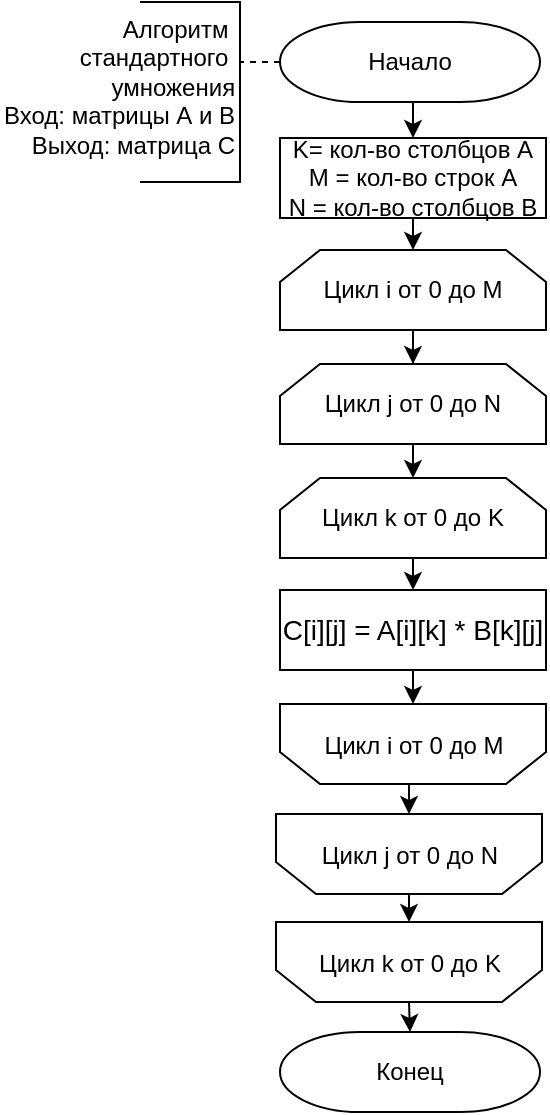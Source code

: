 <mxfile version="20.5.3" type="device" pages="3"><diagram id="bYpTJ6qfh-pFWrIBcXdf" name="std"><mxGraphModel dx="868" dy="425" grid="0" gridSize="10" guides="1" tooltips="1" connect="1" arrows="1" fold="1" page="1" pageScale="1" pageWidth="827" pageHeight="1169" math="0" shadow="0"><root><mxCell id="0"/><mxCell id="1" parent="0"/><mxCell id="U-ZUZ9X_83V6-VSvRY3M-29" style="edgeStyle=orthogonalEdgeStyle;rounded=0;orthogonalLoop=1;jettySize=auto;html=1;exitX=0;exitY=0.5;exitDx=0;exitDy=0;exitPerimeter=0;dashed=1;endArrow=none;endFill=0;" parent="1" source="U-ZUZ9X_83V6-VSvRY3M-1" target="U-ZUZ9X_83V6-VSvRY3M-26" edge="1"><mxGeometry relative="1" as="geometry"/></mxCell><mxCell id="PZJHM0y6wfEUnqez_g_0-23" style="edgeStyle=orthogonalEdgeStyle;rounded=0;orthogonalLoop=1;jettySize=auto;html=1;exitX=0.5;exitY=1;exitDx=0;exitDy=0;exitPerimeter=0;entryX=0.5;entryY=0;entryDx=0;entryDy=0;strokeWidth=1;fontSize=12;" parent="1" source="U-ZUZ9X_83V6-VSvRY3M-1" target="U-ZUZ9X_83V6-VSvRY3M-2" edge="1"><mxGeometry relative="1" as="geometry"/></mxCell><mxCell id="U-ZUZ9X_83V6-VSvRY3M-1" value="Начало" style="strokeWidth=1;html=1;shape=mxgraph.flowchart.terminator;whiteSpace=wrap;" parent="1" vertex="1"><mxGeometry x="150" y="30" width="130" height="40" as="geometry"/></mxCell><mxCell id="PZJHM0y6wfEUnqez_g_0-4" style="edgeStyle=orthogonalEdgeStyle;rounded=0;orthogonalLoop=1;jettySize=auto;html=1;exitX=0.5;exitY=1;exitDx=0;exitDy=0;entryX=0.5;entryY=0;entryDx=0;entryDy=0;fontSize=7;strokeWidth=1;" parent="1" source="U-ZUZ9X_83V6-VSvRY3M-2" target="U-ZUZ9X_83V6-VSvRY3M-3" edge="1"><mxGeometry relative="1" as="geometry"/></mxCell><mxCell id="U-ZUZ9X_83V6-VSvRY3M-2" value="K= кол-во столбцов A&lt;br&gt;M = кол-во строк А&lt;br&gt;N = кол-во столбцов B" style="rounded=0;whiteSpace=wrap;html=1;strokeWidth=1;" parent="1" vertex="1"><mxGeometry x="150" y="88" width="133" height="40" as="geometry"/></mxCell><mxCell id="PZJHM0y6wfEUnqez_g_0-10" style="edgeStyle=orthogonalEdgeStyle;rounded=0;orthogonalLoop=1;jettySize=auto;html=1;exitX=0.5;exitY=1;exitDx=0;exitDy=0;strokeWidth=1;fontSize=7;" parent="1" source="U-ZUZ9X_83V6-VSvRY3M-3" target="U-ZUZ9X_83V6-VSvRY3M-4" edge="1"><mxGeometry relative="1" as="geometry"/></mxCell><mxCell id="U-ZUZ9X_83V6-VSvRY3M-3" value="Цикл i от 0 до M" style="shape=loopLimit;whiteSpace=wrap;html=1;strokeWidth=1;" parent="1" vertex="1"><mxGeometry x="150" y="144" width="133" height="40" as="geometry"/></mxCell><mxCell id="PZJHM0y6wfEUnqez_g_0-9" style="edgeStyle=orthogonalEdgeStyle;rounded=0;orthogonalLoop=1;jettySize=auto;html=1;exitX=0.5;exitY=1;exitDx=0;exitDy=0;entryX=0.5;entryY=0;entryDx=0;entryDy=0;fontSize=7;strokeWidth=1;" parent="1" source="U-ZUZ9X_83V6-VSvRY3M-4" target="U-ZUZ9X_83V6-VSvRY3M-5" edge="1"><mxGeometry relative="1" as="geometry"/></mxCell><mxCell id="U-ZUZ9X_83V6-VSvRY3M-4" value="Цикл j от 0 до N" style="shape=loopLimit;whiteSpace=wrap;html=1;strokeWidth=1;" parent="1" vertex="1"><mxGeometry x="150" y="201" width="133" height="40" as="geometry"/></mxCell><mxCell id="PZJHM0y6wfEUnqez_g_0-11" style="edgeStyle=orthogonalEdgeStyle;rounded=0;orthogonalLoop=1;jettySize=auto;html=1;exitX=0.5;exitY=1;exitDx=0;exitDy=0;entryX=0.5;entryY=0;entryDx=0;entryDy=0;strokeWidth=1;fontSize=7;" parent="1" source="U-ZUZ9X_83V6-VSvRY3M-5" target="U-ZUZ9X_83V6-VSvRY3M-12" edge="1"><mxGeometry relative="1" as="geometry"/></mxCell><mxCell id="U-ZUZ9X_83V6-VSvRY3M-5" value="Цикл k от 0 до K" style="shape=loopLimit;whiteSpace=wrap;html=1;strokeWidth=1;" parent="1" vertex="1"><mxGeometry x="150" y="258" width="133" height="40" as="geometry"/></mxCell><mxCell id="PZJHM0y6wfEUnqez_g_0-13" style="edgeStyle=orthogonalEdgeStyle;rounded=0;orthogonalLoop=1;jettySize=auto;html=1;exitX=0.5;exitY=1;exitDx=0;exitDy=0;entryX=0.5;entryY=1;entryDx=0;entryDy=0;strokeWidth=1;fontSize=7;" parent="1" source="U-ZUZ9X_83V6-VSvRY3M-12" target="PZJHM0y6wfEUnqez_g_0-12" edge="1"><mxGeometry relative="1" as="geometry"/></mxCell><mxCell id="U-ZUZ9X_83V6-VSvRY3M-12" value="&lt;font style=&quot;font-size: 14px&quot;&gt;C[i][j] = A[i][k] * B[k][j]&lt;/font&gt;" style="rounded=0;whiteSpace=wrap;html=1;strokeWidth=1;" parent="1" vertex="1"><mxGeometry x="150" y="314" width="133" height="40" as="geometry"/></mxCell><mxCell id="U-ZUZ9X_83V6-VSvRY3M-25" value="Конец" style="strokeWidth=1;html=1;shape=mxgraph.flowchart.terminator;whiteSpace=wrap;" parent="1" vertex="1"><mxGeometry x="150" y="535" width="130" height="40" as="geometry"/></mxCell><mxCell id="U-ZUZ9X_83V6-VSvRY3M-26" value="&lt;div style=&quot;text-align: right&quot;&gt;&lt;br&gt;&lt;/div&gt;" style="strokeWidth=1;html=1;shape=mxgraph.flowchart.annotation_1;align=left;pointerEvents=1;rotation=-180;" parent="1" vertex="1"><mxGeometry x="80" y="20" width="50" height="90" as="geometry"/></mxCell><mxCell id="U-ZUZ9X_83V6-VSvRY3M-27" value="&lt;div style=&quot;color: rgb(0 , 0 , 0) ; font-family: &amp;#34;helvetica&amp;#34; ; font-size: 12px ; font-style: normal ; font-weight: 400 ; letter-spacing: normal ; text-indent: 0px ; text-transform: none ; word-spacing: 0px ; text-align: right&quot;&gt;Алгоритм&amp;nbsp;&lt;/div&gt;&lt;div style=&quot;color: rgb(0 , 0 , 0) ; font-family: &amp;#34;helvetica&amp;#34; ; font-size: 12px ; font-style: normal ; font-weight: 400 ; letter-spacing: normal ; text-indent: 0px ; text-transform: none ; word-spacing: 0px ; text-align: right&quot;&gt;стандартного&amp;nbsp;&lt;/div&gt;&lt;div style=&quot;color: rgb(0 , 0 , 0) ; font-family: &amp;#34;helvetica&amp;#34; ; font-size: 12px ; font-style: normal ; font-weight: 400 ; letter-spacing: normal ; text-indent: 0px ; text-transform: none ; word-spacing: 0px ; text-align: right&quot;&gt;умножения&lt;/div&gt;&lt;div style=&quot;color: rgb(0 , 0 , 0) ; font-family: &amp;#34;helvetica&amp;#34; ; font-size: 12px ; font-style: normal ; font-weight: 400 ; letter-spacing: normal ; text-indent: 0px ; text-transform: none ; word-spacing: 0px ; text-align: right&quot;&gt;Вход: матрицы А и В&lt;/div&gt;&lt;div style=&quot;color: rgb(0 , 0 , 0) ; font-family: &amp;#34;helvetica&amp;#34; ; font-size: 12px ; font-style: normal ; font-weight: 400 ; letter-spacing: normal ; text-indent: 0px ; text-transform: none ; word-spacing: 0px ; text-align: right&quot;&gt;Выход: матрица С&lt;/div&gt;" style="text;whiteSpace=wrap;html=1;strokeWidth=0;" parent="1" vertex="1"><mxGeometry x="10" y="20" width="120" height="60" as="geometry"/></mxCell><mxCell id="PZJHM0y6wfEUnqez_g_0-19" style="edgeStyle=orthogonalEdgeStyle;rounded=0;orthogonalLoop=1;jettySize=auto;html=1;exitX=0.5;exitY=0;exitDx=0;exitDy=0;entryX=0.5;entryY=1;entryDx=0;entryDy=0;strokeWidth=1;fontSize=12;" parent="1" source="PZJHM0y6wfEUnqez_g_0-12" target="PZJHM0y6wfEUnqez_g_0-17" edge="1"><mxGeometry relative="1" as="geometry"/></mxCell><mxCell id="PZJHM0y6wfEUnqez_g_0-12" value="" style="shape=loopLimit;whiteSpace=wrap;html=1;strokeWidth=1;rotation=180;" parent="1" vertex="1"><mxGeometry x="150" y="371" width="133" height="40" as="geometry"/></mxCell><mxCell id="PZJHM0y6wfEUnqez_g_0-16" value="Цикл i от 0 до M" style="text;html=1;strokeColor=none;fillColor=none;align=center;verticalAlign=middle;whiteSpace=wrap;rounded=0;strokeWidth=2;fontSize=12;" parent="1" vertex="1"><mxGeometry x="150" y="377" width="134" height="30" as="geometry"/></mxCell><mxCell id="PZJHM0y6wfEUnqez_g_0-22" style="edgeStyle=orthogonalEdgeStyle;rounded=0;orthogonalLoop=1;jettySize=auto;html=1;exitX=0.5;exitY=0;exitDx=0;exitDy=0;entryX=0.5;entryY=1;entryDx=0;entryDy=0;strokeWidth=1;fontSize=12;" parent="1" source="PZJHM0y6wfEUnqez_g_0-17" target="PZJHM0y6wfEUnqez_g_0-20" edge="1"><mxGeometry relative="1" as="geometry"/></mxCell><mxCell id="PZJHM0y6wfEUnqez_g_0-17" value="" style="shape=loopLimit;whiteSpace=wrap;html=1;strokeWidth=1;rotation=180;" parent="1" vertex="1"><mxGeometry x="148" y="426" width="133" height="40" as="geometry"/></mxCell><mxCell id="PZJHM0y6wfEUnqez_g_0-18" value="Цикл j от 0 до N" style="text;html=1;strokeColor=none;fillColor=none;align=center;verticalAlign=middle;whiteSpace=wrap;rounded=0;strokeWidth=2;fontSize=12;" parent="1" vertex="1"><mxGeometry x="148" y="432" width="134" height="30" as="geometry"/></mxCell><mxCell id="PZJHM0y6wfEUnqez_g_0-24" style="edgeStyle=orthogonalEdgeStyle;rounded=0;orthogonalLoop=1;jettySize=auto;html=1;exitX=0.5;exitY=0;exitDx=0;exitDy=0;entryX=0.5;entryY=0;entryDx=0;entryDy=0;entryPerimeter=0;strokeWidth=1;fontSize=12;" parent="1" source="PZJHM0y6wfEUnqez_g_0-20" target="U-ZUZ9X_83V6-VSvRY3M-25" edge="1"><mxGeometry relative="1" as="geometry"/></mxCell><mxCell id="PZJHM0y6wfEUnqez_g_0-20" value="" style="shape=loopLimit;whiteSpace=wrap;html=1;strokeWidth=1;rotation=180;" parent="1" vertex="1"><mxGeometry x="148" y="480" width="133" height="40" as="geometry"/></mxCell><mxCell id="PZJHM0y6wfEUnqez_g_0-21" value="Цикл k от 0 до K" style="text;html=1;strokeColor=none;fillColor=none;align=center;verticalAlign=middle;whiteSpace=wrap;rounded=0;strokeWidth=2;fontSize=12;" parent="1" vertex="1"><mxGeometry x="148" y="486" width="134" height="30" as="geometry"/></mxCell></root></mxGraphModel></diagram><diagram id="m2J0F6gVNrPgoO0xjaqQ" name="wino"><mxGraphModel dx="868" dy="425" grid="0" gridSize="10" guides="1" tooltips="1" connect="1" arrows="1" fold="1" page="1" pageScale="1" pageWidth="827" pageHeight="1169" math="0" shadow="0"><root><mxCell id="3Q6sEPr9P0bj2xC8j2HH-0"/><mxCell id="3Q6sEPr9P0bj2xC8j2HH-1" parent="3Q6sEPr9P0bj2xC8j2HH-0"/><mxCell id="ZgjU427uioD2xgDGg2yP-0" style="edgeStyle=orthogonalEdgeStyle;rounded=0;orthogonalLoop=1;jettySize=auto;html=1;exitX=0.5;exitY=1;exitDx=0;exitDy=0;exitPerimeter=0;entryX=0.5;entryY=0;entryDx=0;entryDy=0;" edge="1" parent="3Q6sEPr9P0bj2xC8j2HH-1" source="jzDQUdgFFqPQzXTCmQUS-0" target="zIN2iYkm2CnEy74Q9T-E-3"><mxGeometry relative="1" as="geometry"/></mxCell><mxCell id="jzDQUdgFFqPQzXTCmQUS-0" value="Начало" style="strokeWidth=1;html=1;shape=mxgraph.flowchart.terminator;whiteSpace=wrap;" parent="3Q6sEPr9P0bj2xC8j2HH-1" vertex="1"><mxGeometry x="240" y="30" width="150" height="40" as="geometry"/></mxCell><mxCell id="zIN2iYkm2CnEy74Q9T-E-0" style="edgeStyle=orthogonalEdgeStyle;rounded=0;orthogonalLoop=1;jettySize=auto;html=1;exitX=0;exitY=0.5;exitDx=0;exitDy=0;exitPerimeter=0;dashed=1;endArrow=none;endFill=0;" parent="3Q6sEPr9P0bj2xC8j2HH-1" target="zIN2iYkm2CnEy74Q9T-E-1" edge="1"><mxGeometry relative="1" as="geometry"><mxPoint x="240" y="55" as="sourcePoint"/></mxGeometry></mxCell><mxCell id="zIN2iYkm2CnEy74Q9T-E-1" value="&lt;div style=&quot;text-align: right&quot;&gt;&lt;br&gt;&lt;/div&gt;" style="strokeWidth=1;html=1;shape=mxgraph.flowchart.annotation_1;align=left;pointerEvents=1;rotation=-180;" parent="3Q6sEPr9P0bj2xC8j2HH-1" vertex="1"><mxGeometry x="165" y="10" width="50" height="90" as="geometry"/></mxCell><mxCell id="zIN2iYkm2CnEy74Q9T-E-2" value="&lt;div style=&quot;color: rgb(0 , 0 , 0) ; font-family: &amp;#34;helvetica&amp;#34; ; font-size: 12px ; font-style: normal ; font-weight: 400 ; letter-spacing: normal ; text-indent: 0px ; text-transform: none ; word-spacing: 0px ; text-align: right&quot;&gt;Алгоритм&amp;nbsp;&lt;span&gt;&amp;nbsp;&lt;/span&gt;&lt;/div&gt;&lt;div style=&quot;color: rgb(0 , 0 , 0) ; font-family: &amp;#34;helvetica&amp;#34; ; font-size: 12px ; font-style: normal ; font-weight: 400 ; letter-spacing: normal ; text-indent: 0px ; text-transform: none ; word-spacing: 0px ; text-align: right&quot;&gt;умножения&lt;/div&gt;&lt;div style=&quot;color: rgb(0 , 0 , 0) ; font-family: &amp;#34;helvetica&amp;#34; ; font-size: 12px ; font-style: normal ; font-weight: 400 ; letter-spacing: normal ; text-indent: 0px ; text-transform: none ; word-spacing: 0px ; text-align: right&quot;&gt;по Винограду&lt;/div&gt;&lt;div style=&quot;color: rgb(0 , 0 , 0) ; font-family: &amp;#34;helvetica&amp;#34; ; font-size: 12px ; font-style: normal ; font-weight: 400 ; letter-spacing: normal ; text-indent: 0px ; text-transform: none ; word-spacing: 0px ; text-align: right&quot;&gt;Вход: матрицы А и В&lt;/div&gt;&lt;div style=&quot;color: rgb(0 , 0 , 0) ; font-family: &amp;#34;helvetica&amp;#34; ; font-size: 12px ; font-style: normal ; font-weight: 400 ; letter-spacing: normal ; text-indent: 0px ; text-transform: none ; word-spacing: 0px ; text-align: right&quot;&gt;Выход: матрица С&lt;/div&gt;" style="text;whiteSpace=wrap;html=1;" parent="3Q6sEPr9P0bj2xC8j2HH-1" vertex="1"><mxGeometry x="95" y="10" width="120" height="60" as="geometry"/></mxCell><mxCell id="ZgjU427uioD2xgDGg2yP-1" style="edgeStyle=orthogonalEdgeStyle;rounded=0;orthogonalLoop=1;jettySize=auto;html=1;exitX=0.5;exitY=1;exitDx=0;exitDy=0;entryX=0.5;entryY=0;entryDx=0;entryDy=0;" edge="1" parent="3Q6sEPr9P0bj2xC8j2HH-1" source="zIN2iYkm2CnEy74Q9T-E-3" target="zIN2iYkm2CnEy74Q9T-E-4"><mxGeometry relative="1" as="geometry"/></mxCell><mxCell id="zIN2iYkm2CnEy74Q9T-E-3" value="&lt;span&gt;K = кол-во столбцов A&lt;/span&gt;&lt;br&gt;&lt;span&gt;M = кол-во строк А&lt;/span&gt;&lt;br&gt;&lt;span&gt;N = кол-во столбцов B&lt;/span&gt;" style="rounded=0;whiteSpace=wrap;html=1;strokeWidth=1;" parent="3Q6sEPr9P0bj2xC8j2HH-1" vertex="1"><mxGeometry x="240" y="85" width="150" height="40" as="geometry"/></mxCell><mxCell id="ZgjU427uioD2xgDGg2yP-3" style="edgeStyle=orthogonalEdgeStyle;rounded=0;orthogonalLoop=1;jettySize=auto;html=1;exitX=0.5;exitY=1;exitDx=0;exitDy=0;entryX=0.5;entryY=0;entryDx=0;entryDy=0;" edge="1" parent="3Q6sEPr9P0bj2xC8j2HH-1" source="zIN2iYkm2CnEy74Q9T-E-4" target="PheqgZE7O7j1xCy4pjIh-0"><mxGeometry relative="1" as="geometry"/></mxCell><mxCell id="zIN2iYkm2CnEy74Q9T-E-4" value="Создание массивов factorA длиной M и factorB длиной N" style="rounded=0;whiteSpace=wrap;html=1;strokeWidth=1;" parent="3Q6sEPr9P0bj2xC8j2HH-1" vertex="1"><mxGeometry x="240" y="142" width="150" height="40" as="geometry"/></mxCell><mxCell id="ZgjU427uioD2xgDGg2yP-4" style="edgeStyle=orthogonalEdgeStyle;rounded=0;orthogonalLoop=1;jettySize=auto;html=1;exitX=0.5;exitY=1;exitDx=0;exitDy=0;entryX=0.5;entryY=0;entryDx=0;entryDy=0;" edge="1" parent="3Q6sEPr9P0bj2xC8j2HH-1" source="PheqgZE7O7j1xCy4pjIh-0" target="PheqgZE7O7j1xCy4pjIh-1"><mxGeometry relative="1" as="geometry"/></mxCell><mxCell id="PheqgZE7O7j1xCy4pjIh-0" value="Цикл i от 0 до M" style="shape=loopLimit;whiteSpace=wrap;html=1;strokeWidth=1;" parent="3Q6sEPr9P0bj2xC8j2HH-1" vertex="1"><mxGeometry x="240" y="199" width="150" height="40" as="geometry"/></mxCell><mxCell id="ZgjU427uioD2xgDGg2yP-5" style="edgeStyle=orthogonalEdgeStyle;rounded=0;orthogonalLoop=1;jettySize=auto;html=1;exitX=0.5;exitY=1;exitDx=0;exitDy=0;entryX=0.5;entryY=0;entryDx=0;entryDy=0;" edge="1" parent="3Q6sEPr9P0bj2xC8j2HH-1" source="PheqgZE7O7j1xCy4pjIh-1" target="PheqgZE7O7j1xCy4pjIh-2"><mxGeometry relative="1" as="geometry"/></mxCell><mxCell id="PheqgZE7O7j1xCy4pjIh-1" value="Цикл j от 0 до K / 2&amp;nbsp;" style="shape=loopLimit;whiteSpace=wrap;html=1;strokeWidth=1;" parent="3Q6sEPr9P0bj2xC8j2HH-1" vertex="1"><mxGeometry x="240" y="255" width="150" height="40" as="geometry"/></mxCell><mxCell id="ZgjU427uioD2xgDGg2yP-7" style="edgeStyle=orthogonalEdgeStyle;rounded=0;orthogonalLoop=1;jettySize=auto;html=1;exitX=0.5;exitY=1;exitDx=0;exitDy=0;entryX=0.5;entryY=1;entryDx=0;entryDy=0;strokeWidth=1;" edge="1" parent="3Q6sEPr9P0bj2xC8j2HH-1" source="PheqgZE7O7j1xCy4pjIh-2" target="ZgjU427uioD2xgDGg2yP-6"><mxGeometry relative="1" as="geometry"/></mxCell><mxCell id="PheqgZE7O7j1xCy4pjIh-2" value="&lt;font style=&quot;font-size: 14px&quot;&gt;factor&lt;/font&gt;&lt;font style=&quot;font-size: 14px&quot;&gt;A[i] = factorA[i] + &lt;br&gt;A[i][2 * j] + A[i][2 * j + 1]&lt;/font&gt;" style="rounded=0;whiteSpace=wrap;html=1;strokeWidth=1;" parent="3Q6sEPr9P0bj2xC8j2HH-1" vertex="1"><mxGeometry x="240" y="311" width="150" height="40" as="geometry"/></mxCell><mxCell id="zbpkN6NbwXP9euEAummU-13" style="edgeStyle=orthogonalEdgeStyle;rounded=0;orthogonalLoop=1;jettySize=auto;html=1;exitX=0.5;exitY=1;exitDx=0;exitDy=0;entryX=0.5;entryY=0;entryDx=0;entryDy=0;endArrow=classic;endFill=1;" parent="3Q6sEPr9P0bj2xC8j2HH-1" source="z0LOa2UjDoidk-_q1wDk-7" target="z0LOa2UjDoidk-_q1wDk-8" edge="1"><mxGeometry relative="1" as="geometry"/></mxCell><mxCell id="z0LOa2UjDoidk-_q1wDk-7" value="Цикл i от 0 до N" style="shape=loopLimit;whiteSpace=wrap;html=1;strokeWidth=1;" parent="3Q6sEPr9P0bj2xC8j2HH-1" vertex="1"><mxGeometry x="240" y="479" width="150" height="40" as="geometry"/></mxCell><mxCell id="zbpkN6NbwXP9euEAummU-14" style="edgeStyle=orthogonalEdgeStyle;rounded=0;orthogonalLoop=1;jettySize=auto;html=1;exitX=0.5;exitY=1;exitDx=0;exitDy=0;entryX=0.5;entryY=0;entryDx=0;entryDy=0;endArrow=classic;endFill=1;" parent="3Q6sEPr9P0bj2xC8j2HH-1" source="z0LOa2UjDoidk-_q1wDk-8" target="z0LOa2UjDoidk-_q1wDk-9" edge="1"><mxGeometry relative="1" as="geometry"/></mxCell><mxCell id="z0LOa2UjDoidk-_q1wDk-8" value="Цикл j от 1 до K / 2&amp;nbsp;" style="shape=loopLimit;whiteSpace=wrap;html=1;strokeWidth=1;" parent="3Q6sEPr9P0bj2xC8j2HH-1" vertex="1"><mxGeometry x="240" y="536" width="150" height="40" as="geometry"/></mxCell><mxCell id="z0LOa2UjDoidk-_q1wDk-9" value="&lt;font style=&quot;font-size: 14px&quot;&gt;factorB]i] = factorB[i] +&amp;nbsp;&lt;br&gt;B[i][2 * j] + B[i][2 * j + 1]&lt;/font&gt;" style="rounded=0;whiteSpace=wrap;html=1;strokeWidth=1;" parent="3Q6sEPr9P0bj2xC8j2HH-1" vertex="1"><mxGeometry x="242" y="594" width="150" height="40" as="geometry"/></mxCell><mxCell id="ZgjU427uioD2xgDGg2yP-12" style="edgeStyle=orthogonalEdgeStyle;rounded=0;orthogonalLoop=1;jettySize=auto;html=1;exitX=0.5;exitY=0;exitDx=0;exitDy=0;entryX=0.5;entryY=1;entryDx=0;entryDy=0;strokeWidth=1;" edge="1" parent="3Q6sEPr9P0bj2xC8j2HH-1" source="ZgjU427uioD2xgDGg2yP-6" target="ZgjU427uioD2xgDGg2yP-9"><mxGeometry relative="1" as="geometry"/></mxCell><mxCell id="ZgjU427uioD2xgDGg2yP-6" value="" style="shape=loopLimit;whiteSpace=wrap;html=1;strokeWidth=1;rotation=180;" vertex="1" parent="3Q6sEPr9P0bj2xC8j2HH-1"><mxGeometry x="240" y="367" width="150" height="40" as="geometry"/></mxCell><mxCell id="ZgjU427uioD2xgDGg2yP-8" value="Цикл j от 0 до K / 2&amp;nbsp;" style="text;html=1;strokeColor=none;fillColor=none;align=center;verticalAlign=middle;whiteSpace=wrap;rounded=0;strokeWidth=1;" vertex="1" parent="3Q6sEPr9P0bj2xC8j2HH-1"><mxGeometry x="240" y="372" width="149" height="30" as="geometry"/></mxCell><mxCell id="TiWmW-54I3o3DGew79YU-1" style="edgeStyle=orthogonalEdgeStyle;rounded=0;orthogonalLoop=1;jettySize=auto;html=1;exitX=0.5;exitY=0;exitDx=0;exitDy=0;entryX=0.5;entryY=0;entryDx=0;entryDy=0;" edge="1" parent="3Q6sEPr9P0bj2xC8j2HH-1" source="ZgjU427uioD2xgDGg2yP-9" target="z0LOa2UjDoidk-_q1wDk-7"><mxGeometry relative="1" as="geometry"/></mxCell><mxCell id="ZgjU427uioD2xgDGg2yP-9" value="" style="shape=loopLimit;whiteSpace=wrap;html=1;strokeWidth=1;rotation=180;" vertex="1" parent="3Q6sEPr9P0bj2xC8j2HH-1"><mxGeometry x="240" y="422" width="150" height="40" as="geometry"/></mxCell><mxCell id="ZgjU427uioD2xgDGg2yP-10" value="Цикл i от 0 до M" style="text;html=1;strokeColor=none;fillColor=none;align=center;verticalAlign=middle;whiteSpace=wrap;rounded=0;strokeWidth=1;" vertex="1" parent="3Q6sEPr9P0bj2xC8j2HH-1"><mxGeometry x="240" y="427" width="149" height="30" as="geometry"/></mxCell><mxCell id="XKHKahyEOHQELFeJoLOi-1" style="edgeStyle=orthogonalEdgeStyle;rounded=0;orthogonalLoop=1;jettySize=auto;html=1;exitX=0.5;exitY=1;exitDx=0;exitDy=0;entryX=0.5;entryY=0;entryDx=0;entryDy=0;strokeWidth=1;" edge="1" parent="3Q6sEPr9P0bj2xC8j2HH-1" source="EB7Aw7CowGPgTKq_TU63-0" target="EB7Aw7CowGPgTKq_TU63-1"><mxGeometry relative="1" as="geometry"/></mxCell><mxCell id="EB7Aw7CowGPgTKq_TU63-0" value="Цикл i от 0 до M" style="shape=loopLimit;whiteSpace=wrap;html=1;strokeWidth=1;" vertex="1" parent="3Q6sEPr9P0bj2xC8j2HH-1"><mxGeometry x="450.09" y="142" width="150" height="40" as="geometry"/></mxCell><mxCell id="7B_tzqPyqdynemYFE9m--0" style="edgeStyle=orthogonalEdgeStyle;rounded=0;orthogonalLoop=1;jettySize=auto;html=1;exitX=0.5;exitY=1;exitDx=0;exitDy=0;entryX=0.5;entryY=0;entryDx=0;entryDy=0;strokeWidth=1;" edge="1" parent="3Q6sEPr9P0bj2xC8j2HH-1" source="EB7Aw7CowGPgTKq_TU63-1" target="EB7Aw7CowGPgTKq_TU63-2"><mxGeometry relative="1" as="geometry"/></mxCell><mxCell id="EB7Aw7CowGPgTKq_TU63-1" value="Цикл j от 0 до N" style="shape=loopLimit;whiteSpace=wrap;html=1;strokeWidth=1;" vertex="1" parent="3Q6sEPr9P0bj2xC8j2HH-1"><mxGeometry x="450.09" y="199" width="150" height="40" as="geometry"/></mxCell><mxCell id="7B_tzqPyqdynemYFE9m--2" style="edgeStyle=orthogonalEdgeStyle;rounded=0;orthogonalLoop=1;jettySize=auto;html=1;exitX=0.5;exitY=1;exitDx=0;exitDy=0;entryX=0.5;entryY=0;entryDx=0;entryDy=0;strokeWidth=1;" edge="1" parent="3Q6sEPr9P0bj2xC8j2HH-1" source="EB7Aw7CowGPgTKq_TU63-2" target="EB7Aw7CowGPgTKq_TU63-3"><mxGeometry relative="1" as="geometry"/></mxCell><mxCell id="EB7Aw7CowGPgTKq_TU63-2" value="&lt;font style=&quot;font-size: 14px&quot;&gt;C[i][j] = C[i][j] - &lt;br&gt;(factorA[i] + factorB[j])&lt;/font&gt;" style="rounded=0;whiteSpace=wrap;html=1;strokeWidth=1;" vertex="1" parent="3Q6sEPr9P0bj2xC8j2HH-1"><mxGeometry x="450.09" y="255" width="150" height="40" as="geometry"/></mxCell><mxCell id="7B_tzqPyqdynemYFE9m--3" style="edgeStyle=orthogonalEdgeStyle;rounded=0;orthogonalLoop=1;jettySize=auto;html=1;exitX=0.5;exitY=1;exitDx=0;exitDy=0;entryX=0.5;entryY=0;entryDx=0;entryDy=0;strokeWidth=1;" edge="1" parent="3Q6sEPr9P0bj2xC8j2HH-1" source="EB7Aw7CowGPgTKq_TU63-3" target="EB7Aw7CowGPgTKq_TU63-4"><mxGeometry relative="1" as="geometry"/></mxCell><mxCell id="EB7Aw7CowGPgTKq_TU63-3" value="Цикл k от 1 до K / 2" style="shape=loopLimit;whiteSpace=wrap;html=1;strokeWidth=1;" vertex="1" parent="3Q6sEPr9P0bj2xC8j2HH-1"><mxGeometry x="450.09" y="311" width="150" height="40" as="geometry"/></mxCell><mxCell id="kgtmU2PW85sRMICCM6Iz-1" style="edgeStyle=orthogonalEdgeStyle;rounded=0;orthogonalLoop=1;jettySize=auto;html=1;exitX=0.5;exitY=1;exitDx=0;exitDy=0;entryX=0.5;entryY=0;entryDx=0;entryDy=0;strokeWidth=1;" edge="1" parent="3Q6sEPr9P0bj2xC8j2HH-1" source="EB7Aw7CowGPgTKq_TU63-4" target="EB7Aw7CowGPgTKq_TU63-8"><mxGeometry relative="1" as="geometry"/></mxCell><mxCell id="EB7Aw7CowGPgTKq_TU63-4" value="&lt;font style=&quot;font-size: 14px&quot;&gt;C[i][j] += &lt;br&gt;(A[i][2 * k] + B[2 * k + 1][j]) * (A[i][2 * k + 1] + B[2 * k][j])&lt;/font&gt;" style="rounded=0;whiteSpace=wrap;html=1;strokeWidth=1;" vertex="1" parent="3Q6sEPr9P0bj2xC8j2HH-1"><mxGeometry x="450.09" y="367" width="150" height="65" as="geometry"/></mxCell><mxCell id="gW-dEZMzX-LlV7CEVxX2-7" style="edgeStyle=orthogonalEdgeStyle;rounded=0;orthogonalLoop=1;jettySize=auto;html=1;exitX=0.5;exitY=1;exitDx=0;exitDy=0;entryX=0.5;entryY=1;entryDx=0;entryDy=0;strokeWidth=1;" edge="1" parent="3Q6sEPr9P0bj2xC8j2HH-1" source="EB7Aw7CowGPgTKq_TU63-5" target="gW-dEZMzX-LlV7CEVxX2-1"><mxGeometry relative="1" as="geometry"/></mxCell><mxCell id="EB7Aw7CowGPgTKq_TU63-5" value="&lt;font style=&quot;font-size: 14px&quot;&gt;C[i][j] +=&lt;br&gt;A[i][K - 1] * B[K - 1][j]&lt;/font&gt;" style="rounded=0;whiteSpace=wrap;html=1;strokeWidth=1;" vertex="1" parent="3Q6sEPr9P0bj2xC8j2HH-1"><mxGeometry x="450.09" y="511" width="150" height="40" as="geometry"/></mxCell><mxCell id="XKHKahyEOHQELFeJoLOi-0" style="edgeStyle=orthogonalEdgeStyle;rounded=0;orthogonalLoop=1;jettySize=auto;html=1;exitX=0.5;exitY=1;exitDx=0;exitDy=0;entryX=0.5;entryY=0;entryDx=0;entryDy=0;strokeWidth=1;" edge="1" parent="3Q6sEPr9P0bj2xC8j2HH-1" source="EB7Aw7CowGPgTKq_TU63-7" target="EB7Aw7CowGPgTKq_TU63-0"><mxGeometry relative="1" as="geometry"/></mxCell><mxCell id="EB7Aw7CowGPgTKq_TU63-7" value="&lt;span style=&quot;font-size: 14px&quot;&gt;flag = остаток от деления K на 2&lt;/span&gt;" style="rounded=0;whiteSpace=wrap;html=1;strokeWidth=1;" vertex="1" parent="3Q6sEPr9P0bj2xC8j2HH-1"><mxGeometry x="450.09" y="85" width="150" height="40" as="geometry"/></mxCell><mxCell id="qfSAG6WsHiSbu1aWyW3V-0" style="edgeStyle=orthogonalEdgeStyle;rounded=0;orthogonalLoop=1;jettySize=auto;html=1;exitX=0.5;exitY=1;exitDx=0;exitDy=0;entryX=0.5;entryY=0;entryDx=0;entryDy=0;strokeWidth=1;" edge="1" parent="3Q6sEPr9P0bj2xC8j2HH-1" source="EB7Aw7CowGPgTKq_TU63-8" target="EB7Aw7CowGPgTKq_TU63-5"><mxGeometry relative="1" as="geometry"/></mxCell><mxCell id="2qRkcDZc9KhAl9nBe4R2-0" style="edgeStyle=orthogonalEdgeStyle;rounded=0;orthogonalLoop=1;jettySize=auto;html=1;exitX=1;exitY=0.5;exitDx=0;exitDy=0;entryX=0.5;entryY=0;entryDx=0;entryDy=0;entryPerimeter=0;strokeWidth=1;" edge="1" parent="3Q6sEPr9P0bj2xC8j2HH-1" source="EB7Aw7CowGPgTKq_TU63-8" target="gR574-PnlJJ2L-P0TJvK-4"><mxGeometry relative="1" as="geometry"><Array as="points"><mxPoint x="620" y="470"/><mxPoint x="620" y="725"/><mxPoint x="525" y="725"/></Array></mxGeometry></mxCell><mxCell id="EB7Aw7CowGPgTKq_TU63-8" value="flag == 1" style="rhombus;whiteSpace=wrap;html=1;strokeWidth=1;" vertex="1" parent="3Q6sEPr9P0bj2xC8j2HH-1"><mxGeometry x="450.09" y="450" width="150" height="40" as="geometry"/></mxCell><mxCell id="EB7Aw7CowGPgTKq_TU63-9" style="edgeStyle=orthogonalEdgeStyle;rounded=0;orthogonalLoop=1;jettySize=auto;html=1;exitX=0.5;exitY=1;exitDx=0;exitDy=0;entryX=0.5;entryY=1;entryDx=0;entryDy=0;" edge="1" parent="3Q6sEPr9P0bj2xC8j2HH-1" target="EB7Aw7CowGPgTKq_TU63-11"><mxGeometry relative="1" as="geometry"><mxPoint x="321" y="634" as="sourcePoint"/></mxGeometry></mxCell><mxCell id="EB7Aw7CowGPgTKq_TU63-10" style="edgeStyle=orthogonalEdgeStyle;rounded=0;orthogonalLoop=1;jettySize=auto;html=1;exitX=0.5;exitY=0;exitDx=0;exitDy=0;entryX=0.5;entryY=1;entryDx=0;entryDy=0;" edge="1" parent="3Q6sEPr9P0bj2xC8j2HH-1" source="EB7Aw7CowGPgTKq_TU63-11" target="EB7Aw7CowGPgTKq_TU63-13"><mxGeometry relative="1" as="geometry"/></mxCell><mxCell id="EB7Aw7CowGPgTKq_TU63-11" value="" style="shape=loopLimit;whiteSpace=wrap;html=1;strokeWidth=1;rotation=180;" vertex="1" parent="3Q6sEPr9P0bj2xC8j2HH-1"><mxGeometry x="246" y="650" width="150" height="40" as="geometry"/></mxCell><mxCell id="EB7Aw7CowGPgTKq_TU63-12" value="Цикл j от 1 до K / 2&amp;nbsp;" style="text;html=1;strokeColor=none;fillColor=none;align=center;verticalAlign=middle;whiteSpace=wrap;rounded=0;strokeWidth=1;" vertex="1" parent="3Q6sEPr9P0bj2xC8j2HH-1"><mxGeometry x="246" y="655" width="149" height="30" as="geometry"/></mxCell><mxCell id="ZvoInlRQ1szJwHigbt3k-1" style="edgeStyle=orthogonalEdgeStyle;rounded=0;orthogonalLoop=1;jettySize=auto;html=1;exitX=0.5;exitY=0;exitDx=0;exitDy=0;entryX=0.5;entryY=0;entryDx=0;entryDy=0;strokeWidth=1;" edge="1" parent="3Q6sEPr9P0bj2xC8j2HH-1" source="EB7Aw7CowGPgTKq_TU63-13" target="ZvoInlRQ1szJwHigbt3k-0"><mxGeometry relative="1" as="geometry"/></mxCell><mxCell id="EB7Aw7CowGPgTKq_TU63-13" value="" style="shape=loopLimit;whiteSpace=wrap;html=1;strokeWidth=1;rotation=180;" vertex="1" parent="3Q6sEPr9P0bj2xC8j2HH-1"><mxGeometry x="246" y="705" width="150" height="40" as="geometry"/></mxCell><mxCell id="EB7Aw7CowGPgTKq_TU63-14" value="Цикл i от 0 до N" style="text;html=1;strokeColor=none;fillColor=none;align=center;verticalAlign=middle;whiteSpace=wrap;rounded=0;strokeWidth=1;" vertex="1" parent="3Q6sEPr9P0bj2xC8j2HH-1"><mxGeometry x="246" y="710" width="149" height="30" as="geometry"/></mxCell><mxCell id="ZvoInlRQ1szJwHigbt3k-0" value="A" style="ellipse;whiteSpace=wrap;html=1;aspect=fixed;strokeWidth=1;" vertex="1" parent="3Q6sEPr9P0bj2xC8j2HH-1"><mxGeometry x="303" y="763" width="40" height="40" as="geometry"/></mxCell><mxCell id="qfZfTky6dY6z34PO5iLN-1" style="edgeStyle=orthogonalEdgeStyle;rounded=0;orthogonalLoop=1;jettySize=auto;html=1;exitX=0.5;exitY=1;exitDx=0;exitDy=0;entryX=0.5;entryY=0;entryDx=0;entryDy=0;strokeWidth=1;" edge="1" parent="3Q6sEPr9P0bj2xC8j2HH-1" source="qfZfTky6dY6z34PO5iLN-0" target="EB7Aw7CowGPgTKq_TU63-7"><mxGeometry relative="1" as="geometry"/></mxCell><mxCell id="qfZfTky6dY6z34PO5iLN-0" value="A" style="ellipse;whiteSpace=wrap;html=1;aspect=fixed;strokeWidth=1;" vertex="1" parent="3Q6sEPr9P0bj2xC8j2HH-1"><mxGeometry x="505.09" y="30" width="40" height="40" as="geometry"/></mxCell><mxCell id="qfSAG6WsHiSbu1aWyW3V-1" value="Да" style="text;html=1;strokeColor=none;fillColor=none;align=center;verticalAlign=middle;whiteSpace=wrap;rounded=0;strokeWidth=1;" vertex="1" parent="3Q6sEPr9P0bj2xC8j2HH-1"><mxGeometry x="511" y="486" width="60" height="30" as="geometry"/></mxCell><mxCell id="gW-dEZMzX-LlV7CEVxX2-0" style="edgeStyle=orthogonalEdgeStyle;rounded=0;orthogonalLoop=1;jettySize=auto;html=1;exitX=0.5;exitY=0;exitDx=0;exitDy=0;entryX=0.5;entryY=1;entryDx=0;entryDy=0;" edge="1" parent="3Q6sEPr9P0bj2xC8j2HH-1" source="gW-dEZMzX-LlV7CEVxX2-1" target="gW-dEZMzX-LlV7CEVxX2-3"><mxGeometry relative="1" as="geometry"/></mxCell><mxCell id="gW-dEZMzX-LlV7CEVxX2-1" value="" style="shape=loopLimit;whiteSpace=wrap;html=1;strokeWidth=1;rotation=180;" vertex="1" parent="3Q6sEPr9P0bj2xC8j2HH-1"><mxGeometry x="450.09" y="565" width="150" height="40" as="geometry"/></mxCell><mxCell id="gW-dEZMzX-LlV7CEVxX2-2" value="Цикл k от 1 до K / 2" style="text;html=1;strokeColor=none;fillColor=none;align=center;verticalAlign=middle;whiteSpace=wrap;rounded=0;strokeWidth=1;" vertex="1" parent="3Q6sEPr9P0bj2xC8j2HH-1"><mxGeometry x="450.09" y="570" width="149" height="30" as="geometry"/></mxCell><mxCell id="gR574-PnlJJ2L-P0TJvK-3" style="edgeStyle=orthogonalEdgeStyle;rounded=0;orthogonalLoop=1;jettySize=auto;html=1;exitX=0.5;exitY=0;exitDx=0;exitDy=0;entryX=0.5;entryY=1;entryDx=0;entryDy=0;strokeWidth=1;" edge="1" parent="3Q6sEPr9P0bj2xC8j2HH-1" source="gW-dEZMzX-LlV7CEVxX2-3" target="gR574-PnlJJ2L-P0TJvK-1"><mxGeometry relative="1" as="geometry"/></mxCell><mxCell id="gW-dEZMzX-LlV7CEVxX2-3" value="" style="shape=loopLimit;whiteSpace=wrap;html=1;strokeWidth=1;rotation=180;" vertex="1" parent="3Q6sEPr9P0bj2xC8j2HH-1"><mxGeometry x="450.09" y="620" width="150" height="40" as="geometry"/></mxCell><mxCell id="gW-dEZMzX-LlV7CEVxX2-4" value="Цикл j от 0 до N" style="text;html=1;strokeColor=none;fillColor=none;align=center;verticalAlign=middle;whiteSpace=wrap;rounded=0;strokeWidth=1;" vertex="1" parent="3Q6sEPr9P0bj2xC8j2HH-1"><mxGeometry x="450.09" y="625" width="149" height="30" as="geometry"/></mxCell><mxCell id="gR574-PnlJJ2L-P0TJvK-5" style="edgeStyle=orthogonalEdgeStyle;rounded=0;orthogonalLoop=1;jettySize=auto;html=1;exitX=0.5;exitY=0;exitDx=0;exitDy=0;entryX=0.5;entryY=0;entryDx=0;entryDy=0;entryPerimeter=0;strokeWidth=1;" edge="1" parent="3Q6sEPr9P0bj2xC8j2HH-1" source="gR574-PnlJJ2L-P0TJvK-1" target="gR574-PnlJJ2L-P0TJvK-4"><mxGeometry relative="1" as="geometry"/></mxCell><mxCell id="gR574-PnlJJ2L-P0TJvK-1" value="" style="shape=loopLimit;whiteSpace=wrap;html=1;strokeWidth=1;rotation=180;" vertex="1" parent="3Q6sEPr9P0bj2xC8j2HH-1"><mxGeometry x="450.09" y="675" width="150" height="40" as="geometry"/></mxCell><mxCell id="gR574-PnlJJ2L-P0TJvK-2" value="Цикл i от 0 до M" style="text;html=1;strokeColor=none;fillColor=none;align=center;verticalAlign=middle;whiteSpace=wrap;rounded=0;strokeWidth=1;" vertex="1" parent="3Q6sEPr9P0bj2xC8j2HH-1"><mxGeometry x="450.09" y="680" width="149" height="30" as="geometry"/></mxCell><mxCell id="gR574-PnlJJ2L-P0TJvK-4" value="Конец" style="strokeWidth=1;html=1;shape=mxgraph.flowchart.terminator;whiteSpace=wrap;" vertex="1" parent="3Q6sEPr9P0bj2xC8j2HH-1"><mxGeometry x="450.09" y="742" width="150" height="40" as="geometry"/></mxCell></root></mxGraphModel></diagram><diagram id="P3IxCemla7PNCQgI5bjP" name="opt_wino"><mxGraphModel dx="868" dy="425" grid="0" gridSize="10" guides="1" tooltips="1" connect="1" arrows="1" fold="1" page="1" pageScale="1" pageWidth="827" pageHeight="1169" math="0" shadow="0"><root><mxCell id="v0z-nIhu8Ox-OZCHZsVR-0"/><mxCell id="v0z-nIhu8Ox-OZCHZsVR-1" parent="v0z-nIhu8Ox-OZCHZsVR-0"/><mxCell id="rP_iCENA7ygNOUvs5xAX-3" value="&lt;div style=&quot;text-align: right&quot;&gt;&lt;br&gt;&lt;/div&gt;" style="strokeWidth=1;html=1;shape=mxgraph.flowchart.annotation_1;align=left;pointerEvents=1;rotation=-180;" parent="v0z-nIhu8Ox-OZCHZsVR-1" vertex="1"><mxGeometry x="177" y="17" width="50" height="90" as="geometry"/></mxCell><mxCell id="rP_iCENA7ygNOUvs5xAX-4" value="&lt;div style=&quot;color: rgb(0 , 0 , 0) ; font-family: &amp;quot;helvetica&amp;quot; ; font-size: 12px ; font-style: normal ; font-weight: 400 ; letter-spacing: normal ; text-indent: 0px ; text-transform: none ; word-spacing: 0px ; text-align: right&quot;&gt;Оптимизированный&lt;br&gt;алгоритм умножения&lt;/div&gt;&lt;div style=&quot;color: rgb(0 , 0 , 0) ; font-family: &amp;quot;helvetica&amp;quot; ; font-size: 12px ; font-style: normal ; font-weight: 400 ; letter-spacing: normal ; text-indent: 0px ; text-transform: none ; word-spacing: 0px ; text-align: right&quot;&gt;по Винограду&lt;/div&gt;&lt;div style=&quot;color: rgb(0 , 0 , 0) ; font-family: &amp;quot;helvetica&amp;quot; ; font-size: 12px ; font-style: normal ; font-weight: 400 ; letter-spacing: normal ; text-indent: 0px ; text-transform: none ; word-spacing: 0px ; text-align: right&quot;&gt;Вход: матрицы А и В&lt;/div&gt;&lt;div style=&quot;color: rgb(0 , 0 , 0) ; font-family: &amp;quot;helvetica&amp;quot; ; font-size: 12px ; font-style: normal ; font-weight: 400 ; letter-spacing: normal ; text-indent: 0px ; text-transform: none ; word-spacing: 0px ; text-align: right&quot;&gt;Выход: матрица С&lt;/div&gt;" style="text;whiteSpace=wrap;html=1;strokeWidth=0;" parent="v0z-nIhu8Ox-OZCHZsVR-1" vertex="1"><mxGeometry x="107" y="23" width="120" height="60" as="geometry"/></mxCell><mxCell id="nZoBE-Z4G_VWtXlVQLmY-14" style="edgeStyle=orthogonalEdgeStyle;rounded=0;orthogonalLoop=1;jettySize=auto;html=1;exitX=0.5;exitY=1;exitDx=0;exitDy=0;exitPerimeter=0;entryX=0.5;entryY=0;entryDx=0;entryDy=0;strokeWidth=1;" edge="1" parent="v0z-nIhu8Ox-OZCHZsVR-1" source="nZoBE-Z4G_VWtXlVQLmY-0" target="nZoBE-Z4G_VWtXlVQLmY-1"><mxGeometry relative="1" as="geometry"/></mxCell><mxCell id="nZoBE-Z4G_VWtXlVQLmY-0" value="Начало" style="strokeWidth=1;html=1;shape=mxgraph.flowchart.terminator;whiteSpace=wrap;" vertex="1" parent="v0z-nIhu8Ox-OZCHZsVR-1"><mxGeometry x="250" y="42" width="167" height="40" as="geometry"/></mxCell><mxCell id="nZoBE-Z4G_VWtXlVQLmY-15" style="edgeStyle=orthogonalEdgeStyle;rounded=0;orthogonalLoop=1;jettySize=auto;html=1;exitX=0.5;exitY=1;exitDx=0;exitDy=0;strokeWidth=1;" edge="1" parent="v0z-nIhu8Ox-OZCHZsVR-1" source="nZoBE-Z4G_VWtXlVQLmY-1" target="nZoBE-Z4G_VWtXlVQLmY-2"><mxGeometry relative="1" as="geometry"/></mxCell><mxCell id="nZoBE-Z4G_VWtXlVQLmY-1" value="&lt;span&gt;K = кол-во столбцов A&lt;/span&gt;&lt;br&gt;&lt;span&gt;M = кол-во строк А&lt;/span&gt;&lt;br&gt;&lt;span&gt;N = кол-во столбцов B&lt;br&gt;HK = K &amp;gt;&amp;gt; 1&lt;br&gt;&lt;/span&gt;" style="rounded=0;whiteSpace=wrap;html=1;strokeWidth=1;" vertex="1" parent="v0z-nIhu8Ox-OZCHZsVR-1"><mxGeometry x="250" y="97" width="167" height="55" as="geometry"/></mxCell><mxCell id="nZoBE-Z4G_VWtXlVQLmY-16" style="edgeStyle=orthogonalEdgeStyle;rounded=0;orthogonalLoop=1;jettySize=auto;html=1;exitX=0.5;exitY=1;exitDx=0;exitDy=0;strokeWidth=1;" edge="1" parent="v0z-nIhu8Ox-OZCHZsVR-1" source="nZoBE-Z4G_VWtXlVQLmY-2" target="nZoBE-Z4G_VWtXlVQLmY-3"><mxGeometry relative="1" as="geometry"/></mxCell><mxCell id="nZoBE-Z4G_VWtXlVQLmY-2" value="Создание массивов factorA длиной M и factorB длиной N" style="rounded=0;whiteSpace=wrap;html=1;strokeWidth=1;" vertex="1" parent="v0z-nIhu8Ox-OZCHZsVR-1"><mxGeometry x="250" y="166" width="167" height="40" as="geometry"/></mxCell><mxCell id="nZoBE-Z4G_VWtXlVQLmY-17" style="edgeStyle=orthogonalEdgeStyle;rounded=0;orthogonalLoop=1;jettySize=auto;html=1;exitX=0.5;exitY=1;exitDx=0;exitDy=0;entryX=0.5;entryY=0;entryDx=0;entryDy=0;strokeWidth=1;" edge="1" parent="v0z-nIhu8Ox-OZCHZsVR-1" source="nZoBE-Z4G_VWtXlVQLmY-3" target="nZoBE-Z4G_VWtXlVQLmY-4"><mxGeometry relative="1" as="geometry"/></mxCell><mxCell id="nZoBE-Z4G_VWtXlVQLmY-3" value="Цикл i от 0 до M" style="shape=loopLimit;whiteSpace=wrap;html=1;strokeWidth=1;" vertex="1" parent="v0z-nIhu8Ox-OZCHZsVR-1"><mxGeometry x="250" y="221" width="167" height="40" as="geometry"/></mxCell><mxCell id="nZoBE-Z4G_VWtXlVQLmY-18" style="edgeStyle=orthogonalEdgeStyle;rounded=0;orthogonalLoop=1;jettySize=auto;html=1;exitX=0.5;exitY=1;exitDx=0;exitDy=0;strokeWidth=1;" edge="1" parent="v0z-nIhu8Ox-OZCHZsVR-1" source="nZoBE-Z4G_VWtXlVQLmY-4" target="nZoBE-Z4G_VWtXlVQLmY-5"><mxGeometry relative="1" as="geometry"/></mxCell><mxCell id="nZoBE-Z4G_VWtXlVQLmY-4" value="Цикл j от 0 до HK" style="shape=loopLimit;whiteSpace=wrap;html=1;strokeWidth=1;" vertex="1" parent="v0z-nIhu8Ox-OZCHZsVR-1"><mxGeometry x="250" y="277" width="167" height="40" as="geometry"/></mxCell><mxCell id="vKrrqJCOyCFl-IFxiRVf-5" style="edgeStyle=orthogonalEdgeStyle;rounded=0;orthogonalLoop=1;jettySize=auto;html=1;exitX=0.5;exitY=1;exitDx=0;exitDy=0;entryX=0.5;entryY=1;entryDx=0;entryDy=0;strokeWidth=1;" edge="1" parent="v0z-nIhu8Ox-OZCHZsVR-1" source="nZoBE-Z4G_VWtXlVQLmY-5" target="vKrrqJCOyCFl-IFxiRVf-1"><mxGeometry relative="1" as="geometry"/></mxCell><mxCell id="nZoBE-Z4G_VWtXlVQLmY-5" value="&lt;font style=&quot;font-size: 14px;&quot;&gt;factor&lt;/font&gt;&lt;font style=&quot;font-size: 14px;&quot;&gt;A[i] +=&lt;br&gt;A[i][j &amp;lt;&amp;lt; 1] + A[i][j &amp;lt;&amp;lt; 1 + 1]&lt;/font&gt;" style="rounded=0;whiteSpace=wrap;html=1;strokeWidth=1;" vertex="1" parent="v0z-nIhu8Ox-OZCHZsVR-1"><mxGeometry x="250" y="329" width="167" height="40" as="geometry"/></mxCell><mxCell id="nZoBE-Z4G_VWtXlVQLmY-20" style="edgeStyle=orthogonalEdgeStyle;rounded=0;orthogonalLoop=1;jettySize=auto;html=1;exitX=0.5;exitY=1;exitDx=0;exitDy=0;strokeWidth=1;" edge="1" parent="v0z-nIhu8Ox-OZCHZsVR-1" source="nZoBE-Z4G_VWtXlVQLmY-6" target="nZoBE-Z4G_VWtXlVQLmY-7"><mxGeometry relative="1" as="geometry"/></mxCell><mxCell id="nZoBE-Z4G_VWtXlVQLmY-6" value="Цикл i от 0 до N" style="shape=loopLimit;whiteSpace=wrap;html=1;strokeWidth=1;" vertex="1" parent="v0z-nIhu8Ox-OZCHZsVR-1"><mxGeometry x="250.5" y="492" width="167" height="40" as="geometry"/></mxCell><mxCell id="nZoBE-Z4G_VWtXlVQLmY-21" style="edgeStyle=orthogonalEdgeStyle;rounded=0;orthogonalLoop=1;jettySize=auto;html=1;exitX=0.5;exitY=1;exitDx=0;exitDy=0;entryX=0.5;entryY=0;entryDx=0;entryDy=0;strokeWidth=1;" edge="1" parent="v0z-nIhu8Ox-OZCHZsVR-1" source="nZoBE-Z4G_VWtXlVQLmY-7" target="nZoBE-Z4G_VWtXlVQLmY-8"><mxGeometry relative="1" as="geometry"/></mxCell><mxCell id="nZoBE-Z4G_VWtXlVQLmY-7" value="Цикл j от 1 до HK" style="shape=loopLimit;whiteSpace=wrap;html=1;strokeWidth=1;" vertex="1" parent="v0z-nIhu8Ox-OZCHZsVR-1"><mxGeometry x="250.5" y="546" width="167" height="40" as="geometry"/></mxCell><mxCell id="16M3n5I5xF3RHSKzhOiS-8" style="edgeStyle=orthogonalEdgeStyle;rounded=0;orthogonalLoop=1;jettySize=auto;html=1;exitX=0.5;exitY=1;exitDx=0;exitDy=0;entryX=0.5;entryY=1;entryDx=0;entryDy=0;strokeWidth=1;" edge="1" parent="v0z-nIhu8Ox-OZCHZsVR-1" source="nZoBE-Z4G_VWtXlVQLmY-8" target="16M3n5I5xF3RHSKzhOiS-1"><mxGeometry relative="1" as="geometry"/></mxCell><mxCell id="nZoBE-Z4G_VWtXlVQLmY-8" value="&lt;span style=&quot;font-size: 14px;&quot;&gt;factorB]i] +=&lt;/span&gt;&lt;br style=&quot;font-size: 14px;&quot;&gt;&lt;span style=&quot;font-size: 14px;&quot;&gt;B[i][j &amp;lt;&amp;lt; 1] + B[i][j &amp;lt;&amp;lt; 1 + 1]&lt;/span&gt;" style="rounded=0;whiteSpace=wrap;html=1;strokeWidth=1;" vertex="1" parent="v0z-nIhu8Ox-OZCHZsVR-1"><mxGeometry x="250" y="598" width="168" height="40" as="geometry"/></mxCell><mxCell id="vKrrqJCOyCFl-IFxiRVf-0" style="edgeStyle=orthogonalEdgeStyle;rounded=0;orthogonalLoop=1;jettySize=auto;html=1;exitX=0.5;exitY=0;exitDx=0;exitDy=0;entryX=0.5;entryY=1;entryDx=0;entryDy=0;strokeWidth=1;" edge="1" parent="v0z-nIhu8Ox-OZCHZsVR-1" source="vKrrqJCOyCFl-IFxiRVf-1" target="vKrrqJCOyCFl-IFxiRVf-3"><mxGeometry relative="1" as="geometry"/></mxCell><mxCell id="vKrrqJCOyCFl-IFxiRVf-1" value="" style="shape=loopLimit;whiteSpace=wrap;html=1;strokeWidth=1;rotation=180;" vertex="1" parent="v0z-nIhu8Ox-OZCHZsVR-1"><mxGeometry x="250" y="383" width="167" height="40" as="geometry"/></mxCell><mxCell id="vKrrqJCOyCFl-IFxiRVf-2" value="Цикл j от 0 до HK" style="text;html=1;strokeColor=none;fillColor=none;align=center;verticalAlign=middle;whiteSpace=wrap;rounded=0;strokeWidth=1;" vertex="1" parent="v0z-nIhu8Ox-OZCHZsVR-1"><mxGeometry x="259" y="388" width="149" height="30" as="geometry"/></mxCell><mxCell id="vKrrqJCOyCFl-IFxiRVf-7" style="edgeStyle=orthogonalEdgeStyle;rounded=0;orthogonalLoop=1;jettySize=auto;html=1;exitX=0.5;exitY=0;exitDx=0;exitDy=0;entryX=0.5;entryY=0;entryDx=0;entryDy=0;strokeWidth=1;" edge="1" parent="v0z-nIhu8Ox-OZCHZsVR-1" source="vKrrqJCOyCFl-IFxiRVf-3" target="nZoBE-Z4G_VWtXlVQLmY-6"><mxGeometry relative="1" as="geometry"/></mxCell><mxCell id="vKrrqJCOyCFl-IFxiRVf-3" value="" style="shape=loopLimit;whiteSpace=wrap;html=1;strokeWidth=1;rotation=180;" vertex="1" parent="v0z-nIhu8Ox-OZCHZsVR-1"><mxGeometry x="250" y="438" width="167" height="40" as="geometry"/></mxCell><mxCell id="vKrrqJCOyCFl-IFxiRVf-4" value="Цикл i от 0 до M" style="text;html=1;strokeColor=none;fillColor=none;align=center;verticalAlign=middle;whiteSpace=wrap;rounded=0;strokeWidth=1;" vertex="1" parent="v0z-nIhu8Ox-OZCHZsVR-1"><mxGeometry x="259" y="443" width="149" height="30" as="geometry"/></mxCell><mxCell id="vKrrqJCOyCFl-IFxiRVf-10" value="" style="endArrow=none;dashed=1;html=1;strokeWidth=1;rounded=0;entryX=0;entryY=0.5;entryDx=0;entryDy=0;entryPerimeter=0;exitX=0;exitY=0.5;exitDx=0;exitDy=0;exitPerimeter=0;" edge="1" parent="v0z-nIhu8Ox-OZCHZsVR-1" source="rP_iCENA7ygNOUvs5xAX-3" target="nZoBE-Z4G_VWtXlVQLmY-0"><mxGeometry width="50" height="50" relative="1" as="geometry"><mxPoint x="405" y="175" as="sourcePoint"/><mxPoint x="455" y="125" as="targetPoint"/></mxGeometry></mxCell><mxCell id="16M3n5I5xF3RHSKzhOiS-9" style="edgeStyle=orthogonalEdgeStyle;rounded=0;orthogonalLoop=1;jettySize=auto;html=1;exitX=0.5;exitY=0;exitDx=0;exitDy=0;entryX=0.5;entryY=1;entryDx=0;entryDy=0;strokeWidth=1;" edge="1" parent="v0z-nIhu8Ox-OZCHZsVR-1" source="16M3n5I5xF3RHSKzhOiS-1"><mxGeometry relative="1" as="geometry"><mxPoint x="333.5" y="706" as="targetPoint"/></mxGeometry></mxCell><mxCell id="16M3n5I5xF3RHSKzhOiS-1" value="" style="shape=loopLimit;whiteSpace=wrap;html=1;strokeWidth=1;rotation=180;" vertex="1" parent="v0z-nIhu8Ox-OZCHZsVR-1"><mxGeometry x="250" y="651" width="167" height="40" as="geometry"/></mxCell><mxCell id="16M3n5I5xF3RHSKzhOiS-2" value="Цикл j от 1 до HK" style="text;html=1;strokeColor=none;fillColor=none;align=center;verticalAlign=middle;whiteSpace=wrap;rounded=0;strokeWidth=1;" vertex="1" parent="v0z-nIhu8Ox-OZCHZsVR-1"><mxGeometry x="262" y="657" width="149" height="30" as="geometry"/></mxCell><mxCell id="16M3n5I5xF3RHSKzhOiS-10" style="edgeStyle=orthogonalEdgeStyle;rounded=0;orthogonalLoop=1;jettySize=auto;html=1;exitX=0.5;exitY=0;exitDx=0;exitDy=0;entryX=0.5;entryY=0;entryDx=0;entryDy=0;strokeWidth=1;" edge="1" parent="v0z-nIhu8Ox-OZCHZsVR-1" source="16M3n5I5xF3RHSKzhOiS-4" target="16M3n5I5xF3RHSKzhOiS-6"><mxGeometry relative="1" as="geometry"/></mxCell><mxCell id="16M3n5I5xF3RHSKzhOiS-4" value="" style="shape=loopLimit;whiteSpace=wrap;html=1;strokeWidth=1;rotation=180;" vertex="1" parent="v0z-nIhu8Ox-OZCHZsVR-1"><mxGeometry x="250" y="705" width="167" height="40" as="geometry"/></mxCell><mxCell id="16M3n5I5xF3RHSKzhOiS-5" value="Цикл i от 0 до N" style="text;html=1;strokeColor=none;fillColor=none;align=center;verticalAlign=middle;whiteSpace=wrap;rounded=0;strokeWidth=1;" vertex="1" parent="v0z-nIhu8Ox-OZCHZsVR-1"><mxGeometry x="262" y="710" width="149" height="30" as="geometry"/></mxCell><mxCell id="16M3n5I5xF3RHSKzhOiS-6" value="A" style="ellipse;whiteSpace=wrap;html=1;aspect=fixed;strokeWidth=1;" vertex="1" parent="v0z-nIhu8Ox-OZCHZsVR-1"><mxGeometry x="314" y="758" width="40" height="40" as="geometry"/></mxCell><mxCell id="40WMM3ls9bQpclsS-Fws-0" style="edgeStyle=orthogonalEdgeStyle;rounded=0;orthogonalLoop=1;jettySize=auto;html=1;exitX=0.5;exitY=1;exitDx=0;exitDy=0;entryX=0.5;entryY=0;entryDx=0;entryDy=0;strokeWidth=1;" edge="1" parent="v0z-nIhu8Ox-OZCHZsVR-1" source="40WMM3ls9bQpclsS-Fws-1" target="40WMM3ls9bQpclsS-Fws-3"><mxGeometry relative="1" as="geometry"/></mxCell><mxCell id="40WMM3ls9bQpclsS-Fws-1" value="Цикл i от 0 до M" style="shape=loopLimit;whiteSpace=wrap;html=1;strokeWidth=1;" vertex="1" parent="v0z-nIhu8Ox-OZCHZsVR-1"><mxGeometry x="450.09" y="154" width="167" height="40" as="geometry"/></mxCell><mxCell id="40WMM3ls9bQpclsS-Fws-2" style="edgeStyle=orthogonalEdgeStyle;rounded=0;orthogonalLoop=1;jettySize=auto;html=1;exitX=0.5;exitY=1;exitDx=0;exitDy=0;entryX=0.5;entryY=0;entryDx=0;entryDy=0;strokeWidth=1;" edge="1" parent="v0z-nIhu8Ox-OZCHZsVR-1" source="40WMM3ls9bQpclsS-Fws-3" target="40WMM3ls9bQpclsS-Fws-5"><mxGeometry relative="1" as="geometry"/></mxCell><mxCell id="40WMM3ls9bQpclsS-Fws-3" value="Цикл j от 0 до N" style="shape=loopLimit;whiteSpace=wrap;html=1;strokeWidth=1;" vertex="1" parent="v0z-nIhu8Ox-OZCHZsVR-1"><mxGeometry x="450.09" y="211" width="167" height="40" as="geometry"/></mxCell><mxCell id="40WMM3ls9bQpclsS-Fws-4" style="edgeStyle=orthogonalEdgeStyle;rounded=0;orthogonalLoop=1;jettySize=auto;html=1;exitX=0.5;exitY=1;exitDx=0;exitDy=0;entryX=0.5;entryY=0;entryDx=0;entryDy=0;strokeWidth=1;" edge="1" parent="v0z-nIhu8Ox-OZCHZsVR-1" source="40WMM3ls9bQpclsS-Fws-5" target="40WMM3ls9bQpclsS-Fws-7"><mxGeometry relative="1" as="geometry"/></mxCell><mxCell id="40WMM3ls9bQpclsS-Fws-5" value="&lt;font style=&quot;font-size: 14px&quot;&gt;C[i][j] -= &lt;br&gt;(factorA[i] + factorB[j])&lt;/font&gt;" style="rounded=0;whiteSpace=wrap;html=1;strokeWidth=1;" vertex="1" parent="v0z-nIhu8Ox-OZCHZsVR-1"><mxGeometry x="450.09" y="267" width="167" height="40" as="geometry"/></mxCell><mxCell id="40WMM3ls9bQpclsS-Fws-6" style="edgeStyle=orthogonalEdgeStyle;rounded=0;orthogonalLoop=1;jettySize=auto;html=1;exitX=0.5;exitY=1;exitDx=0;exitDy=0;entryX=0.5;entryY=0;entryDx=0;entryDy=0;strokeWidth=1;" edge="1" parent="v0z-nIhu8Ox-OZCHZsVR-1" source="40WMM3ls9bQpclsS-Fws-7" target="40WMM3ls9bQpclsS-Fws-9"><mxGeometry relative="1" as="geometry"/></mxCell><mxCell id="40WMM3ls9bQpclsS-Fws-7" value="Цикл k от 1 до HK" style="shape=loopLimit;whiteSpace=wrap;html=1;strokeWidth=1;" vertex="1" parent="v0z-nIhu8Ox-OZCHZsVR-1"><mxGeometry x="450.09" y="323" width="167" height="40" as="geometry"/></mxCell><mxCell id="40WMM3ls9bQpclsS-Fws-8" style="edgeStyle=orthogonalEdgeStyle;rounded=0;orthogonalLoop=1;jettySize=auto;html=1;exitX=0.5;exitY=1;exitDx=0;exitDy=0;entryX=0.5;entryY=0;entryDx=0;entryDy=0;strokeWidth=1;" edge="1" parent="v0z-nIhu8Ox-OZCHZsVR-1" source="40WMM3ls9bQpclsS-Fws-9" target="40WMM3ls9bQpclsS-Fws-16"><mxGeometry relative="1" as="geometry"/></mxCell><mxCell id="40WMM3ls9bQpclsS-Fws-9" value="&lt;span style=&quot;font-size: 14px;&quot;&gt;C[i][j] +=&lt;/span&gt;&lt;br style=&quot;font-size: 14px;&quot;&gt;&lt;span style=&quot;font-size: 14px;&quot;&gt;(A[i][k &amp;lt;&amp;lt; 1] + B[2 &amp;lt;&amp;lt; 1 + 1][j]) * (A[i][k &amp;lt;&amp;lt; 1 + 1] + B[k &amp;lt;&amp;lt; 1][j])&lt;/span&gt;" style="rounded=0;whiteSpace=wrap;html=1;strokeWidth=1;" vertex="1" parent="v0z-nIhu8Ox-OZCHZsVR-1"><mxGeometry x="450.09" y="379" width="167" height="65" as="geometry"/></mxCell><mxCell id="40WMM3ls9bQpclsS-Fws-10" style="edgeStyle=orthogonalEdgeStyle;rounded=0;orthogonalLoop=1;jettySize=auto;html=1;exitX=0.5;exitY=1;exitDx=0;exitDy=0;entryX=0.5;entryY=1;entryDx=0;entryDy=0;strokeWidth=1;" edge="1" parent="v0z-nIhu8Ox-OZCHZsVR-1" source="40WMM3ls9bQpclsS-Fws-11" target="40WMM3ls9bQpclsS-Fws-21"><mxGeometry relative="1" as="geometry"/></mxCell><mxCell id="40WMM3ls9bQpclsS-Fws-11" value="&lt;span style=&quot;font-size: 14px;&quot;&gt;C[i][j] +=&lt;/span&gt;&lt;br style=&quot;font-size: 14px;&quot;&gt;&lt;span style=&quot;font-size: 14px;&quot;&gt;A[i][K - 1] * B[K- 1][j]&lt;/span&gt;" style="rounded=0;whiteSpace=wrap;html=1;strokeWidth=1;" vertex="1" parent="v0z-nIhu8Ox-OZCHZsVR-1"><mxGeometry x="450.09" y="523" width="167" height="40" as="geometry"/></mxCell><mxCell id="40WMM3ls9bQpclsS-Fws-12" style="edgeStyle=orthogonalEdgeStyle;rounded=0;orthogonalLoop=1;jettySize=auto;html=1;exitX=0.5;exitY=1;exitDx=0;exitDy=0;entryX=0.5;entryY=0;entryDx=0;entryDy=0;strokeWidth=1;" edge="1" parent="v0z-nIhu8Ox-OZCHZsVR-1" source="40WMM3ls9bQpclsS-Fws-13" target="40WMM3ls9bQpclsS-Fws-1"><mxGeometry relative="1" as="geometry"/></mxCell><mxCell id="40WMM3ls9bQpclsS-Fws-13" value="&lt;span style=&quot;font-size: 14px&quot;&gt;flag = остаток от деления K на 2&lt;/span&gt;" style="rounded=0;whiteSpace=wrap;html=1;strokeWidth=1;" vertex="1" parent="v0z-nIhu8Ox-OZCHZsVR-1"><mxGeometry x="450.09" y="97" width="167" height="40" as="geometry"/></mxCell><mxCell id="40WMM3ls9bQpclsS-Fws-14" style="edgeStyle=orthogonalEdgeStyle;rounded=0;orthogonalLoop=1;jettySize=auto;html=1;exitX=0.5;exitY=1;exitDx=0;exitDy=0;entryX=0.5;entryY=0;entryDx=0;entryDy=0;strokeWidth=1;" edge="1" parent="v0z-nIhu8Ox-OZCHZsVR-1" source="40WMM3ls9bQpclsS-Fws-16" target="40WMM3ls9bQpclsS-Fws-11"><mxGeometry relative="1" as="geometry"/></mxCell><mxCell id="kMmhLA9Y_vigGhSW0QUv-0" style="edgeStyle=orthogonalEdgeStyle;rounded=0;orthogonalLoop=1;jettySize=auto;html=1;exitX=1;exitY=0.5;exitDx=0;exitDy=0;entryX=0.5;entryY=0;entryDx=0;entryDy=0;entryPerimeter=0;strokeWidth=1;" edge="1" parent="v0z-nIhu8Ox-OZCHZsVR-1" source="40WMM3ls9bQpclsS-Fws-16" target="40WMM3ls9bQpclsS-Fws-29"><mxGeometry relative="1" as="geometry"><Array as="points"><mxPoint x="637" y="482"/><mxPoint x="637" y="741"/><mxPoint x="534" y="741"/></Array></mxGeometry></mxCell><mxCell id="40WMM3ls9bQpclsS-Fws-16" value="flag == 1" style="rhombus;whiteSpace=wrap;html=1;strokeWidth=1;" vertex="1" parent="v0z-nIhu8Ox-OZCHZsVR-1"><mxGeometry x="450.09" y="462" width="167" height="40" as="geometry"/></mxCell><mxCell id="40WMM3ls9bQpclsS-Fws-17" style="edgeStyle=orthogonalEdgeStyle;rounded=0;orthogonalLoop=1;jettySize=auto;html=1;exitX=0.5;exitY=1;exitDx=0;exitDy=0;entryX=0.5;entryY=0;entryDx=0;entryDy=0;strokeWidth=1;" edge="1" parent="v0z-nIhu8Ox-OZCHZsVR-1" source="40WMM3ls9bQpclsS-Fws-18" target="40WMM3ls9bQpclsS-Fws-13"><mxGeometry relative="1" as="geometry"/></mxCell><mxCell id="40WMM3ls9bQpclsS-Fws-18" value="A" style="ellipse;whiteSpace=wrap;html=1;aspect=fixed;strokeWidth=1;" vertex="1" parent="v0z-nIhu8Ox-OZCHZsVR-1"><mxGeometry x="513.59" y="40" width="40" height="40" as="geometry"/></mxCell><mxCell id="40WMM3ls9bQpclsS-Fws-19" value="Да" style="text;html=1;strokeColor=none;fillColor=none;align=center;verticalAlign=middle;whiteSpace=wrap;rounded=0;strokeWidth=1;" vertex="1" parent="v0z-nIhu8Ox-OZCHZsVR-1"><mxGeometry x="521" y="499" width="60" height="30" as="geometry"/></mxCell><mxCell id="40WMM3ls9bQpclsS-Fws-20" style="edgeStyle=orthogonalEdgeStyle;rounded=0;orthogonalLoop=1;jettySize=auto;html=1;exitX=0.5;exitY=0;exitDx=0;exitDy=0;entryX=0.5;entryY=1;entryDx=0;entryDy=0;" edge="1" parent="v0z-nIhu8Ox-OZCHZsVR-1" source="40WMM3ls9bQpclsS-Fws-21" target="40WMM3ls9bQpclsS-Fws-24"><mxGeometry relative="1" as="geometry"/></mxCell><mxCell id="40WMM3ls9bQpclsS-Fws-21" value="" style="shape=loopLimit;whiteSpace=wrap;html=1;strokeWidth=1;rotation=180;" vertex="1" parent="v0z-nIhu8Ox-OZCHZsVR-1"><mxGeometry x="450.09" y="577" width="167" height="40" as="geometry"/></mxCell><mxCell id="40WMM3ls9bQpclsS-Fws-22" value="Цикл k от 1 до HK" style="text;html=1;strokeColor=none;fillColor=none;align=center;verticalAlign=middle;whiteSpace=wrap;rounded=0;strokeWidth=1;" vertex="1" parent="v0z-nIhu8Ox-OZCHZsVR-1"><mxGeometry x="450.09" y="582" width="167" height="30" as="geometry"/></mxCell><mxCell id="40WMM3ls9bQpclsS-Fws-23" style="edgeStyle=orthogonalEdgeStyle;rounded=0;orthogonalLoop=1;jettySize=auto;html=1;exitX=0.5;exitY=0;exitDx=0;exitDy=0;entryX=0.5;entryY=1;entryDx=0;entryDy=0;strokeWidth=1;" edge="1" parent="v0z-nIhu8Ox-OZCHZsVR-1" source="40WMM3ls9bQpclsS-Fws-24" target="40WMM3ls9bQpclsS-Fws-27"><mxGeometry relative="1" as="geometry"/></mxCell><mxCell id="40WMM3ls9bQpclsS-Fws-24" value="" style="shape=loopLimit;whiteSpace=wrap;html=1;strokeWidth=1;rotation=180;" vertex="1" parent="v0z-nIhu8Ox-OZCHZsVR-1"><mxGeometry x="450.09" y="632" width="167" height="40" as="geometry"/></mxCell><mxCell id="40WMM3ls9bQpclsS-Fws-25" value="Цикл j от 0 до N" style="text;html=1;strokeColor=none;fillColor=none;align=center;verticalAlign=middle;whiteSpace=wrap;rounded=0;strokeWidth=1;" vertex="1" parent="v0z-nIhu8Ox-OZCHZsVR-1"><mxGeometry x="450.09" y="637" width="167" height="30" as="geometry"/></mxCell><mxCell id="40WMM3ls9bQpclsS-Fws-26" style="edgeStyle=orthogonalEdgeStyle;rounded=0;orthogonalLoop=1;jettySize=auto;html=1;exitX=0.5;exitY=0;exitDx=0;exitDy=0;entryX=0.5;entryY=0;entryDx=0;entryDy=0;entryPerimeter=0;strokeWidth=1;" edge="1" parent="v0z-nIhu8Ox-OZCHZsVR-1" source="40WMM3ls9bQpclsS-Fws-27" target="40WMM3ls9bQpclsS-Fws-29"><mxGeometry relative="1" as="geometry"/></mxCell><mxCell id="40WMM3ls9bQpclsS-Fws-27" value="" style="shape=loopLimit;whiteSpace=wrap;html=1;strokeWidth=1;rotation=180;" vertex="1" parent="v0z-nIhu8Ox-OZCHZsVR-1"><mxGeometry x="450.09" y="687" width="167" height="40" as="geometry"/></mxCell><mxCell id="40WMM3ls9bQpclsS-Fws-28" value="Цикл i от 0 до M" style="text;html=1;strokeColor=none;fillColor=none;align=center;verticalAlign=middle;whiteSpace=wrap;rounded=0;strokeWidth=1;" vertex="1" parent="v0z-nIhu8Ox-OZCHZsVR-1"><mxGeometry x="450.09" y="692" width="167" height="30" as="geometry"/></mxCell><mxCell id="40WMM3ls9bQpclsS-Fws-29" value="Конец" style="strokeWidth=1;html=1;shape=mxgraph.flowchart.terminator;whiteSpace=wrap;" vertex="1" parent="v0z-nIhu8Ox-OZCHZsVR-1"><mxGeometry x="450.09" y="754" width="167" height="40" as="geometry"/></mxCell></root></mxGraphModel></diagram></mxfile>